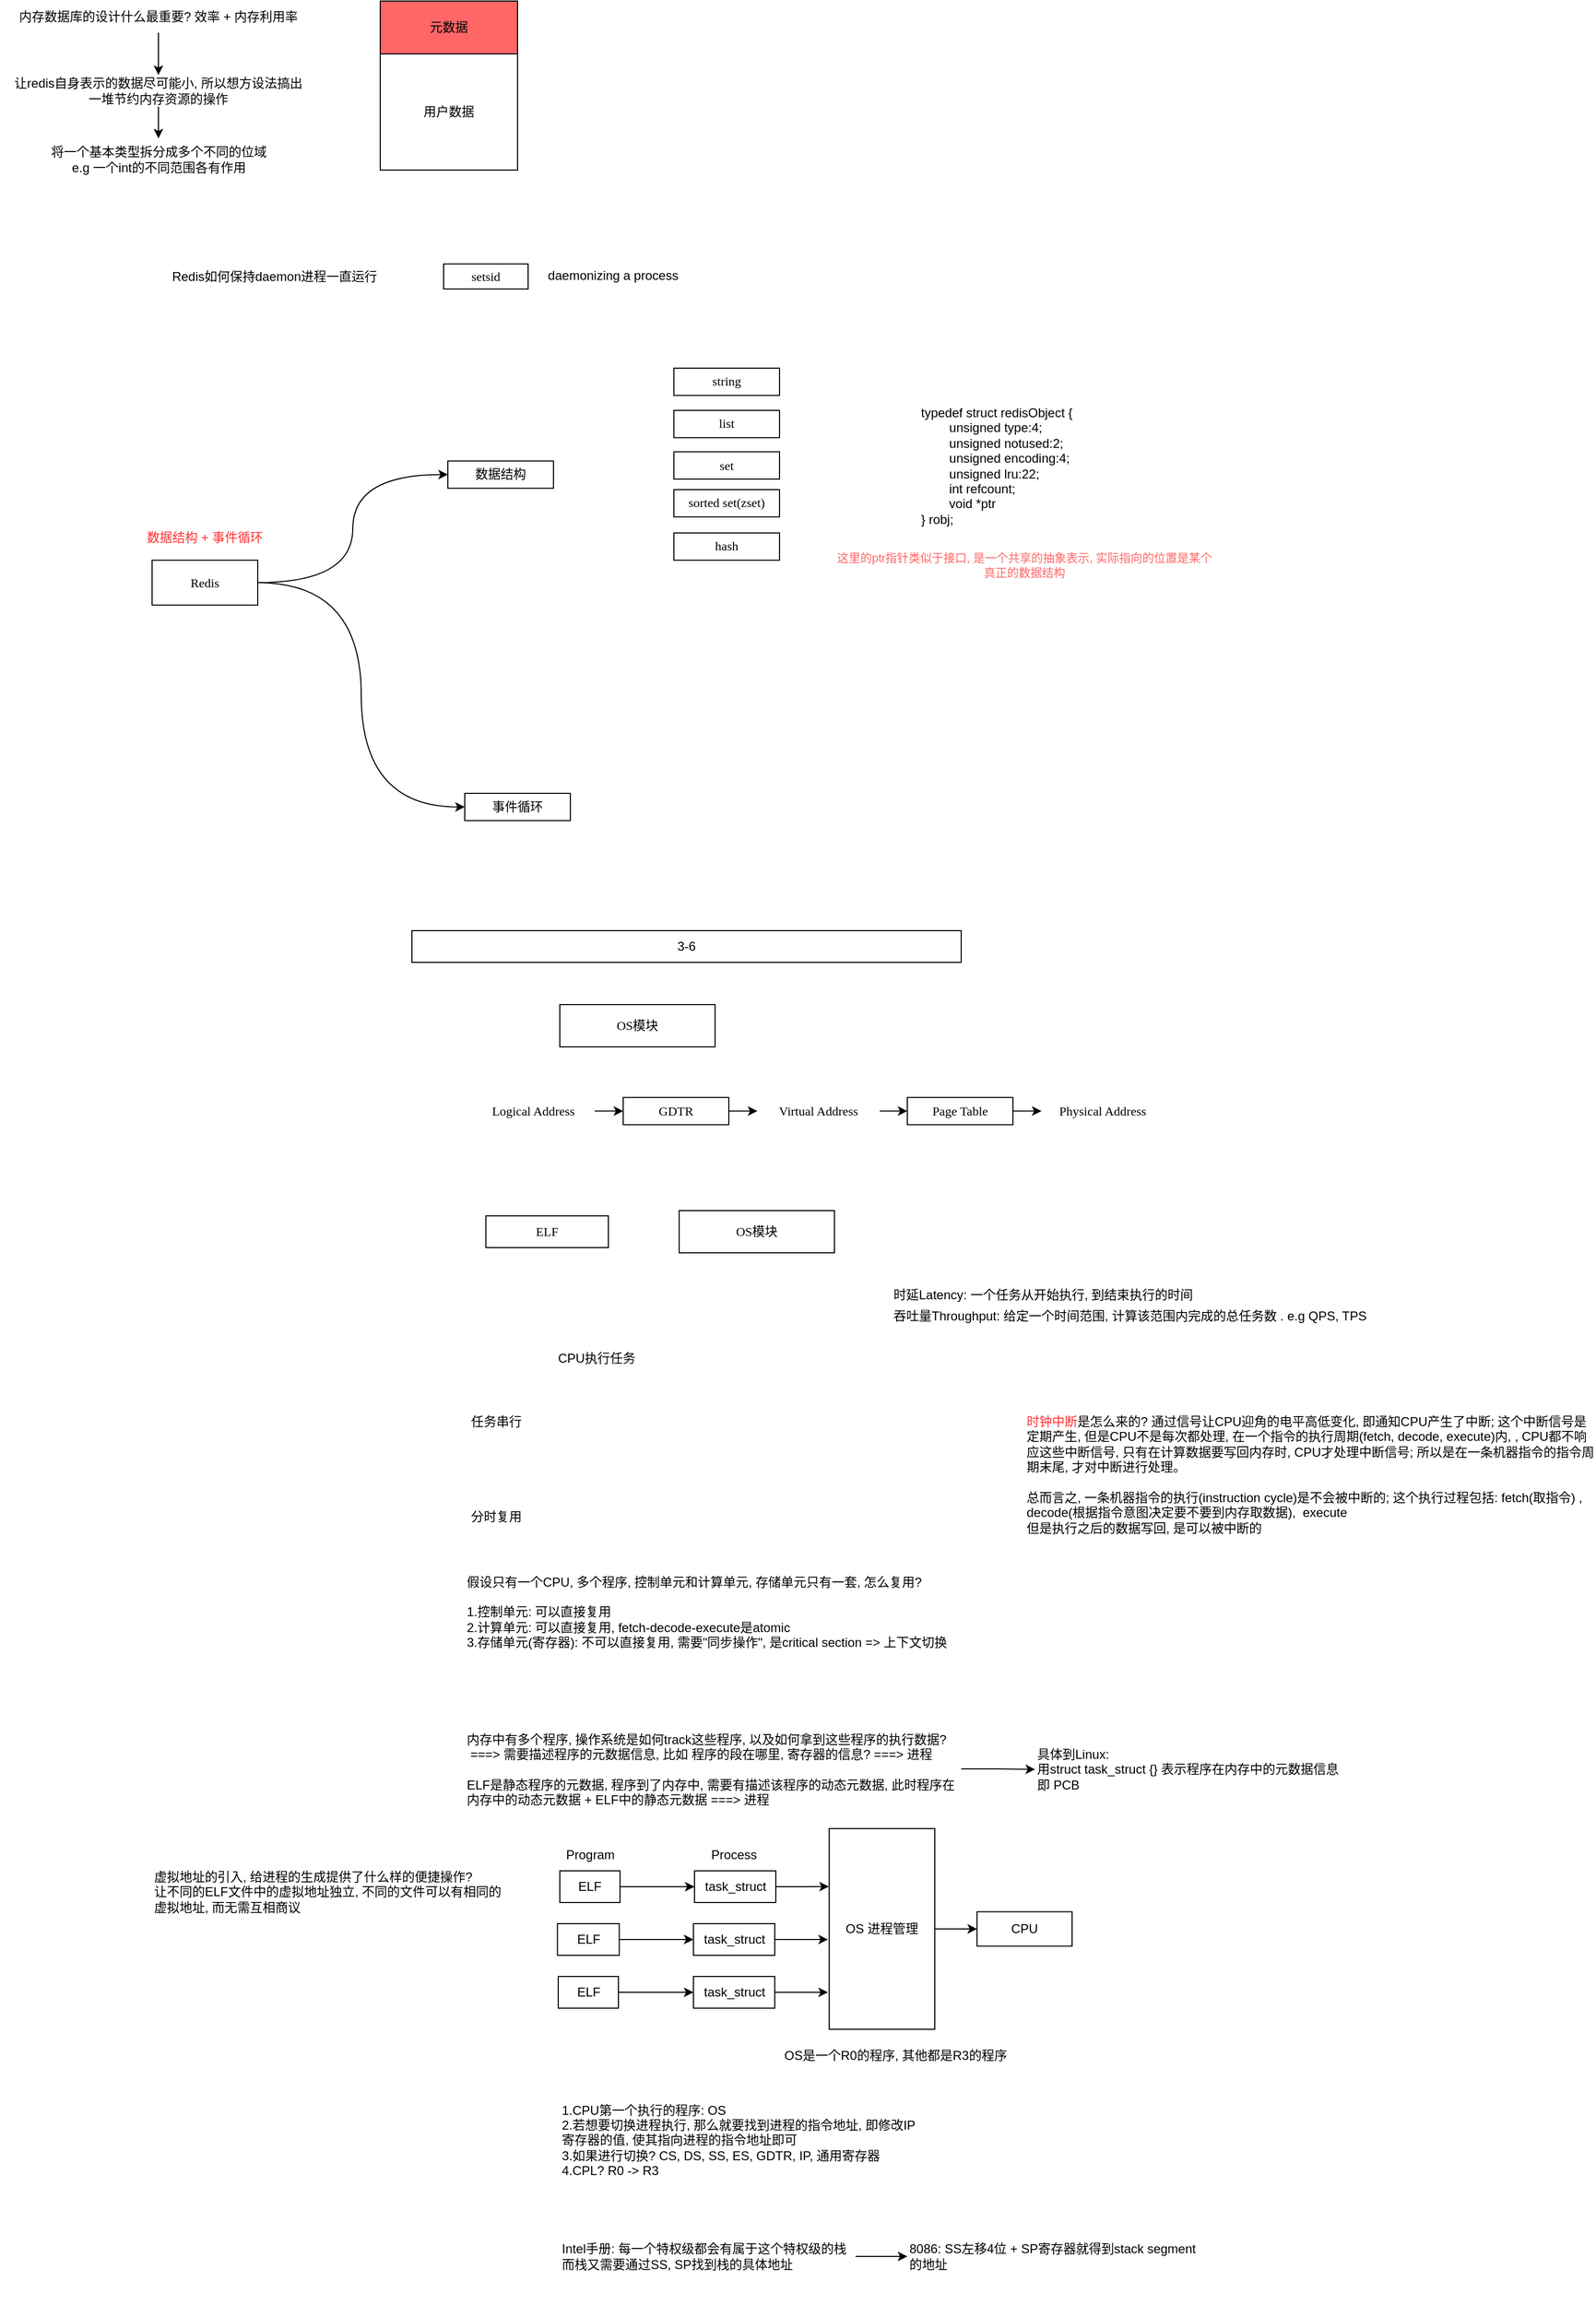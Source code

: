 <mxfile version="20.4.0" type="github">
  <diagram id="zUd6xa0raMeIInKoFcpr" name="Page-1">
    <mxGraphModel dx="-1732" dy="396" grid="1" gridSize="10" guides="1" tooltips="1" connect="1" arrows="1" fold="1" page="1" pageScale="1" pageWidth="827" pageHeight="1169" math="0" shadow="0">
      <root>
        <mxCell id="0" />
        <mxCell id="1" parent="0" />
        <mxCell id="gHjb5b28OfsgwWgYxNie-6" style="edgeStyle=orthogonalEdgeStyle;rounded=0;orthogonalLoop=1;jettySize=auto;html=1;entryX=0;entryY=0.5;entryDx=0;entryDy=0;curved=1;" parent="1" source="gHjb5b28OfsgwWgYxNie-1" target="gHjb5b28OfsgwWgYxNie-4" edge="1">
          <mxGeometry relative="1" as="geometry" />
        </mxCell>
        <mxCell id="gHjb5b28OfsgwWgYxNie-7" style="edgeStyle=orthogonalEdgeStyle;curved=1;rounded=0;orthogonalLoop=1;jettySize=auto;html=1;entryX=0;entryY=0.5;entryDx=0;entryDy=0;" parent="1" source="gHjb5b28OfsgwWgYxNie-1" target="gHjb5b28OfsgwWgYxNie-5" edge="1">
          <mxGeometry relative="1" as="geometry" />
        </mxCell>
        <UserObject label="Redis" id="gHjb5b28OfsgwWgYxNie-1">
          <mxCell style="rounded=0;whiteSpace=wrap;html=1;fillColor=#FFFFFF;fontFamily=Verdana;align=center;" parent="1" vertex="1">
            <mxGeometry x="2714" y="609.32" width="100" height="42.5" as="geometry" />
          </mxCell>
        </UserObject>
        <UserObject label="setsid" link="https://unix.stackexchange.com/questions/240646/why-we-use-setsid-while-daemonizing-a-process" id="gHjb5b28OfsgwWgYxNie-2">
          <mxCell style="rounded=0;whiteSpace=wrap;html=1;fillColor=#FFFFFF;fontFamily=Verdana;align=center;" parent="1" vertex="1">
            <mxGeometry x="2990" y="328.85" width="80" height="23.72" as="geometry" />
          </mxCell>
        </UserObject>
        <mxCell id="gHjb5b28OfsgwWgYxNie-3" value="&lt;font color=&quot;#ff3333&quot;&gt;数据结构 + 事件循环&lt;/font&gt;" style="text;html=1;strokeColor=none;fillColor=none;align=center;verticalAlign=middle;whiteSpace=wrap;rounded=0;" parent="1" vertex="1">
          <mxGeometry x="2700" y="575.13" width="128" height="25" as="geometry" />
        </mxCell>
        <mxCell id="gHjb5b28OfsgwWgYxNie-4" value="数据结构" style="rounded=0;whiteSpace=wrap;html=1;fillColor=#FFFFFF;fontFamily=Verdana;align=center;" parent="1" vertex="1">
          <mxGeometry x="2994" y="515.39" width="100" height="25.81" as="geometry" />
        </mxCell>
        <mxCell id="gHjb5b28OfsgwWgYxNie-5" value="事件循环" style="rounded=0;whiteSpace=wrap;html=1;fillColor=#FFFFFF;fontFamily=Verdana;align=center;" parent="1" vertex="1">
          <mxGeometry x="3010" y="830" width="100" height="25.81" as="geometry" />
        </mxCell>
        <mxCell id="gHjb5b28OfsgwWgYxNie-11" value="" style="edgeStyle=orthogonalEdgeStyle;curved=1;rounded=0;orthogonalLoop=1;jettySize=auto;html=1;" parent="1" source="gHjb5b28OfsgwWgYxNie-9" target="gHjb5b28OfsgwWgYxNie-10" edge="1">
          <mxGeometry relative="1" as="geometry" />
        </mxCell>
        <mxCell id="gHjb5b28OfsgwWgYxNie-9" value="内存数据库的设计什么最重要? 效率 + 内存利用率" style="text;html=1;strokeColor=none;fillColor=none;align=center;verticalAlign=middle;whiteSpace=wrap;rounded=0;" parent="1" vertex="1">
          <mxGeometry x="2570" y="80" width="300" height="30" as="geometry" />
        </mxCell>
        <mxCell id="gHjb5b28OfsgwWgYxNie-13" value="" style="edgeStyle=orthogonalEdgeStyle;curved=1;rounded=0;orthogonalLoop=1;jettySize=auto;html=1;" parent="1" source="gHjb5b28OfsgwWgYxNie-10" target="gHjb5b28OfsgwWgYxNie-12" edge="1">
          <mxGeometry relative="1" as="geometry" />
        </mxCell>
        <mxCell id="gHjb5b28OfsgwWgYxNie-10" value="让redis自身表示的数据尽可能小, 所以想方设法搞出一堆节约内存资源的操作" style="text;html=1;strokeColor=none;fillColor=none;align=center;verticalAlign=middle;whiteSpace=wrap;rounded=0;" parent="1" vertex="1">
          <mxGeometry x="2580" y="150" width="280" height="30" as="geometry" />
        </mxCell>
        <mxCell id="gHjb5b28OfsgwWgYxNie-12" value="将一个基本类型拆分成多个不同的位域&lt;br&gt;e.g 一个int的不同范围各有作用" style="text;html=1;strokeColor=none;fillColor=none;align=center;verticalAlign=middle;whiteSpace=wrap;rounded=0;" parent="1" vertex="1">
          <mxGeometry x="2582.5" y="210" width="275" height="40" as="geometry" />
        </mxCell>
        <mxCell id="gHjb5b28OfsgwWgYxNie-15" value="" style="rounded=0;whiteSpace=wrap;html=1;" parent="1" vertex="1">
          <mxGeometry x="2930" y="80" width="130" height="160" as="geometry" />
        </mxCell>
        <mxCell id="gHjb5b28OfsgwWgYxNie-16" value="元数据" style="rounded=0;whiteSpace=wrap;html=1;fillColor=#FF6666;" parent="1" vertex="1">
          <mxGeometry x="2930" y="80" width="130" height="50" as="geometry" />
        </mxCell>
        <mxCell id="gHjb5b28OfsgwWgYxNie-17" value="用户数据" style="rounded=0;whiteSpace=wrap;html=1;" parent="1" vertex="1">
          <mxGeometry x="2930" y="130" width="130" height="110" as="geometry" />
        </mxCell>
        <mxCell id="gHjb5b28OfsgwWgYxNie-19" value="Redis如何保持daemon进程一直运行" style="text;html=1;strokeColor=none;fillColor=none;align=center;verticalAlign=middle;whiteSpace=wrap;rounded=0;" parent="1" vertex="1">
          <mxGeometry x="2720" y="320" width="220" height="42.57" as="geometry" />
        </mxCell>
        <mxCell id="gHjb5b28OfsgwWgYxNie-20" value="daemonizing a process" style="text;html=1;strokeColor=none;fillColor=none;align=center;verticalAlign=middle;whiteSpace=wrap;rounded=0;" parent="1" vertex="1">
          <mxGeometry x="3080" y="326.86" width="140.88" height="25.71" as="geometry" />
        </mxCell>
        <mxCell id="0TQrHJX6QjW9VzBPeowM-1" value="string" style="rounded=0;whiteSpace=wrap;html=1;fillColor=#FFFFFF;fontFamily=Verdana;align=center;" parent="1" vertex="1">
          <mxGeometry x="3208" y="427.5" width="100" height="25.81" as="geometry" />
        </mxCell>
        <mxCell id="0TQrHJX6QjW9VzBPeowM-2" value="hash" style="rounded=0;whiteSpace=wrap;html=1;fillColor=#FFFFFF;fontFamily=Verdana;align=center;" parent="1" vertex="1">
          <mxGeometry x="3208" y="583.51" width="100" height="25.81" as="geometry" />
        </mxCell>
        <mxCell id="0TQrHJX6QjW9VzBPeowM-3" value="set" style="rounded=0;whiteSpace=wrap;html=1;fillColor=#FFFFFF;fontFamily=Verdana;align=center;" parent="1" vertex="1">
          <mxGeometry x="3208" y="506.7" width="100" height="25.81" as="geometry" />
        </mxCell>
        <mxCell id="0TQrHJX6QjW9VzBPeowM-4" value="sorted set(zset)" style="rounded=0;whiteSpace=wrap;html=1;fillColor=#FFFFFF;fontFamily=Verdana;align=center;" parent="1" vertex="1">
          <mxGeometry x="3208" y="542.5" width="100" height="25.81" as="geometry" />
        </mxCell>
        <mxCell id="0TQrHJX6QjW9VzBPeowM-5" value="list" style="rounded=0;whiteSpace=wrap;html=1;fillColor=#FFFFFF;fontFamily=Verdana;align=center;" parent="1" vertex="1">
          <mxGeometry x="3208" y="467.5" width="100" height="25.81" as="geometry" />
        </mxCell>
        <mxCell id="0TQrHJX6QjW9VzBPeowM-7" value="&lt;p&gt;typedef struct redisObject {&lt;br&gt;&amp;nbsp; &amp;nbsp; &amp;nbsp; &amp;nbsp; unsigned type:4;&lt;br&gt;&amp;nbsp; &amp;nbsp; &amp;nbsp; &amp;nbsp; unsigned notused:2;&lt;br&gt;&amp;nbsp; &amp;nbsp; &amp;nbsp; &amp;nbsp; unsigned encoding:4;&lt;br&gt;&amp;nbsp; &amp;nbsp; &amp;nbsp; &amp;nbsp; unsigned lru:22;&lt;br&gt;&amp;nbsp; &amp;nbsp; &amp;nbsp; &amp;nbsp; int refcount;&lt;br&gt;&amp;nbsp; &amp;nbsp; &amp;nbsp; &amp;nbsp; void *ptr&lt;br&gt;} robj;&lt;/p&gt;" style="text;html=1;strokeColor=none;fillColor=none;align=left;verticalAlign=middle;whiteSpace=wrap;rounded=0;" parent="1" vertex="1">
          <mxGeometry x="3440" y="459.61" width="180" height="120" as="geometry" />
        </mxCell>
        <mxCell id="0TQrHJX6QjW9VzBPeowM-8" value="这里的ptr指针类似于接口, 是一个共享的抽象表示, 实际指向的位置是某个真正的数据结构" style="text;html=1;strokeColor=none;fillColor=none;align=center;verticalAlign=middle;whiteSpace=wrap;rounded=0;fontColor=#FF6666;fontSize=11;" parent="1" vertex="1">
          <mxGeometry x="3360" y="590" width="360" height="47.43" as="geometry" />
        </mxCell>
        <mxCell id="vs6chZFLeiXoNTxb_euZ-1" value="OS模块" style="rounded=0;whiteSpace=wrap;html=1;fillColor=#FFFFFF;fontFamily=Verdana;align=center;" parent="1" vertex="1">
          <mxGeometry x="3100" y="1030" width="147" height="40" as="geometry" />
        </mxCell>
        <mxCell id="vs6chZFLeiXoNTxb_euZ-3" value="3-6" style="rounded=0;whiteSpace=wrap;html=1;" parent="1" vertex="1">
          <mxGeometry x="2960" y="960" width="520" height="30" as="geometry" />
        </mxCell>
        <mxCell id="vs6chZFLeiXoNTxb_euZ-10" value="" style="edgeStyle=orthogonalEdgeStyle;rounded=0;orthogonalLoop=1;jettySize=auto;html=1;" parent="1" source="vs6chZFLeiXoNTxb_euZ-6" target="vs6chZFLeiXoNTxb_euZ-8" edge="1">
          <mxGeometry relative="1" as="geometry" />
        </mxCell>
        <mxCell id="vs6chZFLeiXoNTxb_euZ-6" value="&lt;span style=&quot;font-family: Verdana;&quot;&gt;Logical Address&lt;/span&gt;" style="text;html=1;strokeColor=none;fillColor=none;align=center;verticalAlign=middle;whiteSpace=wrap;rounded=0;" parent="1" vertex="1">
          <mxGeometry x="3017" y="1115.81" width="116" height="30" as="geometry" />
        </mxCell>
        <mxCell id="vs6chZFLeiXoNTxb_euZ-14" value="" style="edgeStyle=orthogonalEdgeStyle;rounded=0;orthogonalLoop=1;jettySize=auto;html=1;" parent="1" source="vs6chZFLeiXoNTxb_euZ-7" target="vs6chZFLeiXoNTxb_euZ-12" edge="1">
          <mxGeometry relative="1" as="geometry" />
        </mxCell>
        <mxCell id="vs6chZFLeiXoNTxb_euZ-7" value="&lt;span style=&quot;font-family: Verdana;&quot;&gt;Virtual Address&lt;/span&gt;" style="text;html=1;strokeColor=none;fillColor=none;align=center;verticalAlign=middle;whiteSpace=wrap;rounded=0;" parent="1" vertex="1">
          <mxGeometry x="3287" y="1115.8" width="116" height="30" as="geometry" />
        </mxCell>
        <mxCell id="vs6chZFLeiXoNTxb_euZ-11" value="" style="edgeStyle=orthogonalEdgeStyle;rounded=0;orthogonalLoop=1;jettySize=auto;html=1;" parent="1" source="vs6chZFLeiXoNTxb_euZ-8" target="vs6chZFLeiXoNTxb_euZ-7" edge="1">
          <mxGeometry relative="1" as="geometry" />
        </mxCell>
        <mxCell id="vs6chZFLeiXoNTxb_euZ-8" value="GDTR" style="rounded=0;whiteSpace=wrap;html=1;fillColor=#FFFFFF;fontFamily=Verdana;align=center;" parent="1" vertex="1">
          <mxGeometry x="3160" y="1117.9" width="100" height="25.81" as="geometry" />
        </mxCell>
        <mxCell id="vs6chZFLeiXoNTxb_euZ-16" value="" style="edgeStyle=orthogonalEdgeStyle;rounded=0;orthogonalLoop=1;jettySize=auto;html=1;" parent="1" source="vs6chZFLeiXoNTxb_euZ-12" target="vs6chZFLeiXoNTxb_euZ-13" edge="1">
          <mxGeometry relative="1" as="geometry" />
        </mxCell>
        <mxCell id="vs6chZFLeiXoNTxb_euZ-12" value="Page Table" style="rounded=0;whiteSpace=wrap;html=1;fillColor=#FFFFFF;fontFamily=Verdana;align=center;" parent="1" vertex="1">
          <mxGeometry x="3429" y="1117.9" width="100" height="25.81" as="geometry" />
        </mxCell>
        <mxCell id="vs6chZFLeiXoNTxb_euZ-13" value="&lt;span style=&quot;font-family: Verdana;&quot;&gt;Physical Address&lt;/span&gt;" style="text;html=1;strokeColor=none;fillColor=none;align=center;verticalAlign=middle;whiteSpace=wrap;rounded=0;" parent="1" vertex="1">
          <mxGeometry x="3556" y="1115.8" width="116" height="30" as="geometry" />
        </mxCell>
        <mxCell id="vs6chZFLeiXoNTxb_euZ-17" value="ELF" style="rounded=0;whiteSpace=wrap;html=1;fillColor=#FFFFFF;fontFamily=Verdana;align=center;" parent="1" vertex="1">
          <mxGeometry x="3030" y="1230" width="116" height="30" as="geometry" />
        </mxCell>
        <mxCell id="vs6chZFLeiXoNTxb_euZ-18" value="OS模块" style="rounded=0;whiteSpace=wrap;html=1;fillColor=#FFFFFF;fontFamily=Verdana;align=center;" parent="1" vertex="1">
          <mxGeometry x="3213" y="1225" width="147" height="40" as="geometry" />
        </mxCell>
        <mxCell id="vs6chZFLeiXoNTxb_euZ-19" value="任务串行" style="text;html=1;strokeColor=none;fillColor=none;align=center;verticalAlign=middle;whiteSpace=wrap;rounded=0;" parent="1" vertex="1">
          <mxGeometry x="3000" y="1410" width="80" height="30" as="geometry" />
        </mxCell>
        <mxCell id="vs6chZFLeiXoNTxb_euZ-20" value="分时复用" style="text;html=1;strokeColor=none;fillColor=none;align=center;verticalAlign=middle;whiteSpace=wrap;rounded=0;" parent="1" vertex="1">
          <mxGeometry x="3000" y="1500" width="80" height="30" as="geometry" />
        </mxCell>
        <mxCell id="vs6chZFLeiXoNTxb_euZ-21" value="CPU执行任务" style="text;html=1;strokeColor=none;fillColor=none;align=center;verticalAlign=middle;whiteSpace=wrap;rounded=0;" parent="1" vertex="1">
          <mxGeometry x="3090" y="1350" width="90" height="30" as="geometry" />
        </mxCell>
        <mxCell id="vs6chZFLeiXoNTxb_euZ-22" value="时延Latency: 一个任务从开始执行, 到结束执行的时间" style="text;html=1;strokeColor=none;fillColor=none;align=left;verticalAlign=middle;whiteSpace=wrap;rounded=0;" parent="1" vertex="1">
          <mxGeometry x="3414" y="1290" width="320" height="30" as="geometry" />
        </mxCell>
        <mxCell id="vs6chZFLeiXoNTxb_euZ-23" value="吞吐量Throughput: 给定一个时间范围, 计算该范围内完成的总任务数 . e.g QPS, TPS" style="text;html=1;strokeColor=none;fillColor=none;align=left;verticalAlign=middle;whiteSpace=wrap;rounded=0;" parent="1" vertex="1">
          <mxGeometry x="3414" y="1310" width="470" height="30" as="geometry" />
        </mxCell>
        <mxCell id="vs6chZFLeiXoNTxb_euZ-26" value="假设只有一个CPU, 多个程序, 控制单元和计算单元, 存储单元只有一套, 怎么复用?&lt;br&gt;&lt;br&gt;1.控制单元: 可以直接复用&lt;br&gt;2.计算单元: 可以直接复用, fetch-decode-execute是atomic&lt;br&gt;3.存储单元(寄存器): 不可以直接复用, 需要&quot;同步操作&quot;, 是critical section =&amp;gt; 上下文切换" style="text;html=1;strokeColor=none;fillColor=none;align=left;verticalAlign=middle;whiteSpace=wrap;rounded=0;fontSize=12;" parent="1" vertex="1">
          <mxGeometry x="3010" y="1550" width="470" height="110" as="geometry" />
        </mxCell>
        <mxCell id="vs6chZFLeiXoNTxb_euZ-28" value="&lt;font color=&quot;#ff3333&quot;&gt;时钟中断&lt;/font&gt;是怎么来的? 通过信号让CPU迎角的电平高低变化, 即通知CPU产生了中断; 这个中断信号是定期产生, 但是CPU不是每次都处理, 在一个指令的执行周期(fetch, decode, execute)内, , CPU都不响应这些中断信号, 只有在计算数据要写回内存时, CPU才处理中断信号; 所以是在一条机器指令的指令周期末尾, 才对中断进行处理。&lt;br&gt;&lt;br&gt;总而言之, 一条机器指令的执行(instruction cycle)是不会被中断的; 这个执行过程包括: fetch(取指令) , decode(根据指令意图决定要不要到内存取数据),&amp;nbsp; execute&lt;br&gt;但是执行之后的数据写回, 是可以被中断的" style="text;html=1;strokeColor=none;fillColor=none;align=left;verticalAlign=middle;whiteSpace=wrap;rounded=0;fontSize=12;" parent="1" vertex="1">
          <mxGeometry x="3540" y="1410" width="540" height="130" as="geometry" />
        </mxCell>
        <mxCell id="3EPBH0Vr4_YoN98Gf7AG-1" style="edgeStyle=orthogonalEdgeStyle;rounded=0;orthogonalLoop=1;jettySize=auto;html=1;entryX=0;entryY=0.5;entryDx=0;entryDy=0;" edge="1" parent="1" source="vs6chZFLeiXoNTxb_euZ-29" target="vs6chZFLeiXoNTxb_euZ-30">
          <mxGeometry relative="1" as="geometry" />
        </mxCell>
        <mxCell id="vs6chZFLeiXoNTxb_euZ-29" value="内存中有多个程序, 操作系统是如何track这些程序, 以及如何拿到这些程序的执行数据?&lt;br&gt;&amp;nbsp;===&amp;gt; 需要描述程序的元数据信息, 比如 程序的段在哪里, 寄存器的信息? ===&amp;gt; 进程&lt;br&gt;&lt;br&gt;ELF是静态程序的元数据, 程序到了内存中, 需要有描述该程序的动态元数据, 此时程序在内存中的动态元数据 + ELF中的静态元数据 ===&amp;gt; 进程" style="text;html=1;strokeColor=none;fillColor=none;align=left;verticalAlign=middle;whiteSpace=wrap;rounded=0;fontSize=12;" parent="1" vertex="1">
          <mxGeometry x="3010" y="1709" width="470" height="89" as="geometry" />
        </mxCell>
        <mxCell id="vs6chZFLeiXoNTxb_euZ-30" value="具体到Linux:&lt;br&gt;用struct task_struct {} 表示程序在内存中的元数据信息&lt;br&gt;即 PCB" style="text;html=1;strokeColor=none;fillColor=none;align=left;verticalAlign=middle;whiteSpace=wrap;rounded=0;fontSize=12;" parent="1" vertex="1">
          <mxGeometry x="3550" y="1721" width="300" height="66" as="geometry" />
        </mxCell>
        <mxCell id="vs6chZFLeiXoNTxb_euZ-34" value="" style="edgeStyle=orthogonalEdgeStyle;rounded=0;orthogonalLoop=1;jettySize=auto;html=1;fontSize=12;fontColor=#000000;" parent="1" source="vs6chZFLeiXoNTxb_euZ-32" target="vs6chZFLeiXoNTxb_euZ-33" edge="1">
          <mxGeometry relative="1" as="geometry" />
        </mxCell>
        <mxCell id="vs6chZFLeiXoNTxb_euZ-32" value="ELF" style="rounded=0;whiteSpace=wrap;html=1;fontSize=12;fontColor=#000000;" parent="1" vertex="1">
          <mxGeometry x="3100" y="1850" width="57" height="30" as="geometry" />
        </mxCell>
        <mxCell id="vs6chZFLeiXoNTxb_euZ-51" style="edgeStyle=orthogonalEdgeStyle;rounded=0;orthogonalLoop=1;jettySize=auto;html=1;entryX=-0.003;entryY=0.289;entryDx=0;entryDy=0;entryPerimeter=0;fontSize=12;fontColor=#000000;" parent="1" source="vs6chZFLeiXoNTxb_euZ-33" target="vs6chZFLeiXoNTxb_euZ-48" edge="1">
          <mxGeometry relative="1" as="geometry" />
        </mxCell>
        <mxCell id="vs6chZFLeiXoNTxb_euZ-33" value="&lt;span style=&quot;color: rgb(0, 0, 0); text-align: left;&quot;&gt;task_struct&lt;/span&gt;" style="rounded=0;whiteSpace=wrap;html=1;fontSize=12;fontColor=#FF3333;" parent="1" vertex="1">
          <mxGeometry x="3227.5" y="1850" width="77" height="30" as="geometry" />
        </mxCell>
        <mxCell id="vs6chZFLeiXoNTxb_euZ-35" value="Program" style="text;html=1;strokeColor=none;fillColor=none;align=center;verticalAlign=middle;whiteSpace=wrap;rounded=0;fontSize=12;fontColor=#000000;" parent="1" vertex="1">
          <mxGeometry x="3098.5" y="1820" width="60" height="30" as="geometry" />
        </mxCell>
        <mxCell id="vs6chZFLeiXoNTxb_euZ-36" value="Process" style="text;html=1;strokeColor=none;fillColor=none;align=center;verticalAlign=middle;whiteSpace=wrap;rounded=0;fontSize=12;fontColor=#000000;" parent="1" vertex="1">
          <mxGeometry x="3235" y="1820" width="60" height="30" as="geometry" />
        </mxCell>
        <mxCell id="vs6chZFLeiXoNTxb_euZ-52" style="edgeStyle=orthogonalEdgeStyle;rounded=0;orthogonalLoop=1;jettySize=auto;html=1;entryX=-0.012;entryY=0.553;entryDx=0;entryDy=0;entryPerimeter=0;fontSize=12;fontColor=#000000;" parent="1" source="vs6chZFLeiXoNTxb_euZ-38" target="vs6chZFLeiXoNTxb_euZ-48" edge="1">
          <mxGeometry relative="1" as="geometry" />
        </mxCell>
        <mxCell id="vs6chZFLeiXoNTxb_euZ-38" value="&lt;span style=&quot;color: rgb(0, 0, 0); text-align: left;&quot;&gt;task_struct&lt;/span&gt;" style="rounded=0;whiteSpace=wrap;html=1;fontSize=12;fontColor=#FF3333;" parent="1" vertex="1">
          <mxGeometry x="3226.5" y="1900" width="77" height="30" as="geometry" />
        </mxCell>
        <mxCell id="vs6chZFLeiXoNTxb_euZ-53" style="edgeStyle=orthogonalEdgeStyle;rounded=0;orthogonalLoop=1;jettySize=auto;html=1;entryX=-0.012;entryY=0.816;entryDx=0;entryDy=0;entryPerimeter=0;fontSize=12;fontColor=#000000;" parent="1" source="vs6chZFLeiXoNTxb_euZ-39" target="vs6chZFLeiXoNTxb_euZ-48" edge="1">
          <mxGeometry relative="1" as="geometry" />
        </mxCell>
        <mxCell id="vs6chZFLeiXoNTxb_euZ-39" value="&lt;span style=&quot;color: rgb(0, 0, 0); text-align: left;&quot;&gt;task_struct&lt;/span&gt;" style="rounded=0;whiteSpace=wrap;html=1;fontSize=12;fontColor=#FF3333;" parent="1" vertex="1">
          <mxGeometry x="3226.5" y="1950" width="77" height="30" as="geometry" />
        </mxCell>
        <mxCell id="vs6chZFLeiXoNTxb_euZ-46" style="edgeStyle=orthogonalEdgeStyle;rounded=0;orthogonalLoop=1;jettySize=auto;html=1;entryX=0;entryY=0.5;entryDx=0;entryDy=0;fontSize=12;fontColor=#000000;" parent="1" source="vs6chZFLeiXoNTxb_euZ-41" target="vs6chZFLeiXoNTxb_euZ-38" edge="1">
          <mxGeometry relative="1" as="geometry" />
        </mxCell>
        <mxCell id="vs6chZFLeiXoNTxb_euZ-41" value="ELF" style="rounded=0;whiteSpace=wrap;html=1;fontSize=12;fontColor=#000000;" parent="1" vertex="1">
          <mxGeometry x="3097.75" y="1900" width="58.5" height="30" as="geometry" />
        </mxCell>
        <mxCell id="vs6chZFLeiXoNTxb_euZ-47" style="edgeStyle=orthogonalEdgeStyle;rounded=0;orthogonalLoop=1;jettySize=auto;html=1;entryX=0;entryY=0.5;entryDx=0;entryDy=0;fontSize=12;fontColor=#000000;" parent="1" source="vs6chZFLeiXoNTxb_euZ-42" target="vs6chZFLeiXoNTxb_euZ-39" edge="1">
          <mxGeometry relative="1" as="geometry" />
        </mxCell>
        <mxCell id="vs6chZFLeiXoNTxb_euZ-42" value="ELF" style="rounded=0;whiteSpace=wrap;html=1;fontSize=12;fontColor=#000000;" parent="1" vertex="1">
          <mxGeometry x="3098.5" y="1950" width="57" height="30" as="geometry" />
        </mxCell>
        <mxCell id="vs6chZFLeiXoNTxb_euZ-54" value="" style="edgeStyle=orthogonalEdgeStyle;rounded=0;orthogonalLoop=1;jettySize=auto;html=1;fontSize=12;fontColor=#000000;" parent="1" source="vs6chZFLeiXoNTxb_euZ-48" target="vs6chZFLeiXoNTxb_euZ-49" edge="1">
          <mxGeometry relative="1" as="geometry" />
        </mxCell>
        <mxCell id="vs6chZFLeiXoNTxb_euZ-48" value="OS 进程管理" style="rounded=0;whiteSpace=wrap;html=1;fontSize=12;fontColor=#000000;" parent="1" vertex="1">
          <mxGeometry x="3355" y="1810" width="100" height="190" as="geometry" />
        </mxCell>
        <mxCell id="vs6chZFLeiXoNTxb_euZ-49" value="CPU" style="rounded=0;whiteSpace=wrap;html=1;fontSize=12;fontColor=#000000;" parent="1" vertex="1">
          <mxGeometry x="3495" y="1888.75" width="90" height="32.5" as="geometry" />
        </mxCell>
        <mxCell id="3EPBH0Vr4_YoN98Gf7AG-2" value="虚拟地址的引入, 给进程的生成提供了什么样的便捷操作?&amp;nbsp;&lt;br&gt;让不同的ELF文件中的虚拟地址独立, 不同的文件可以有相同的虚拟地址, 而无需互相商议" style="text;html=1;strokeColor=none;fillColor=none;align=left;verticalAlign=middle;whiteSpace=wrap;rounded=0;fontSize=12;" vertex="1" parent="1">
          <mxGeometry x="2714" y="1840" width="340" height="60" as="geometry" />
        </mxCell>
        <mxCell id="3EPBH0Vr4_YoN98Gf7AG-3" value="1.CPU第一个执行的程序: OS&lt;br&gt;2.若想要切换进程执行, 那么就要找到进程的指令地址, 即修改IP寄存器的值, 使其指向进程的指令地址即可&lt;br&gt;3.如果进行切换? CS, DS, SS, ES, GDTR, IP, 通用寄存器&lt;br&gt;4.CPL? R0 -&amp;gt; R3" style="text;html=1;strokeColor=none;fillColor=none;align=left;verticalAlign=middle;whiteSpace=wrap;rounded=0;fontSize=12;" vertex="1" parent="1">
          <mxGeometry x="3100" y="2060" width="345" height="90" as="geometry" />
        </mxCell>
        <mxCell id="3EPBH0Vr4_YoN98Gf7AG-6" value="OS是一个R0的程序, 其他都是R3的程序" style="text;html=1;strokeColor=none;fillColor=none;align=center;verticalAlign=middle;whiteSpace=wrap;rounded=0;" vertex="1" parent="1">
          <mxGeometry x="3286" y="2010" width="264" height="30" as="geometry" />
        </mxCell>
        <mxCell id="3EPBH0Vr4_YoN98Gf7AG-11" style="edgeStyle=orthogonalEdgeStyle;rounded=0;orthogonalLoop=1;jettySize=auto;html=1;entryX=0;entryY=0.5;entryDx=0;entryDy=0;fontSize=12;" edge="1" parent="1" source="3EPBH0Vr4_YoN98Gf7AG-7" target="3EPBH0Vr4_YoN98Gf7AG-8">
          <mxGeometry relative="1" as="geometry" />
        </mxCell>
        <mxCell id="3EPBH0Vr4_YoN98Gf7AG-7" value="Intel手册: 每一个特权级都会有属于这个特权级的栈&lt;br&gt;而栈又需要通过SS, SP找到栈的具体地址&lt;br&gt;" style="text;html=1;strokeColor=none;fillColor=none;align=left;verticalAlign=middle;whiteSpace=wrap;rounded=0;fontSize=12;" vertex="1" parent="1">
          <mxGeometry x="3100" y="2170" width="280" height="90" as="geometry" />
        </mxCell>
        <mxCell id="3EPBH0Vr4_YoN98Gf7AG-8" value="&lt;span style=&quot;color: rgb(0, 0, 0); font-family: Nunito, sans-serif; font-size: 12px; font-style: normal; font-variant-ligatures: normal; font-variant-caps: normal; font-weight: 400; letter-spacing: normal; orphans: 2; text-indent: 0px; text-transform: none; widows: 2; word-spacing: 0px; -webkit-text-stroke-width: 0px; background-color: rgb(255, 255, 255); text-decoration-thickness: initial; text-decoration-style: initial; text-decoration-color: initial; float: none; display: inline !important;&quot;&gt;8086: SS左移4位 + SP寄存器就得到stack segment的地址&lt;/span&gt;" style="text;html=1;strokeColor=none;fillColor=none;align=left;verticalAlign=middle;whiteSpace=wrap;rounded=0;fontSize=12;" vertex="1" parent="1">
          <mxGeometry x="3429" y="2190" width="275" height="50" as="geometry" />
        </mxCell>
      </root>
    </mxGraphModel>
  </diagram>
</mxfile>

